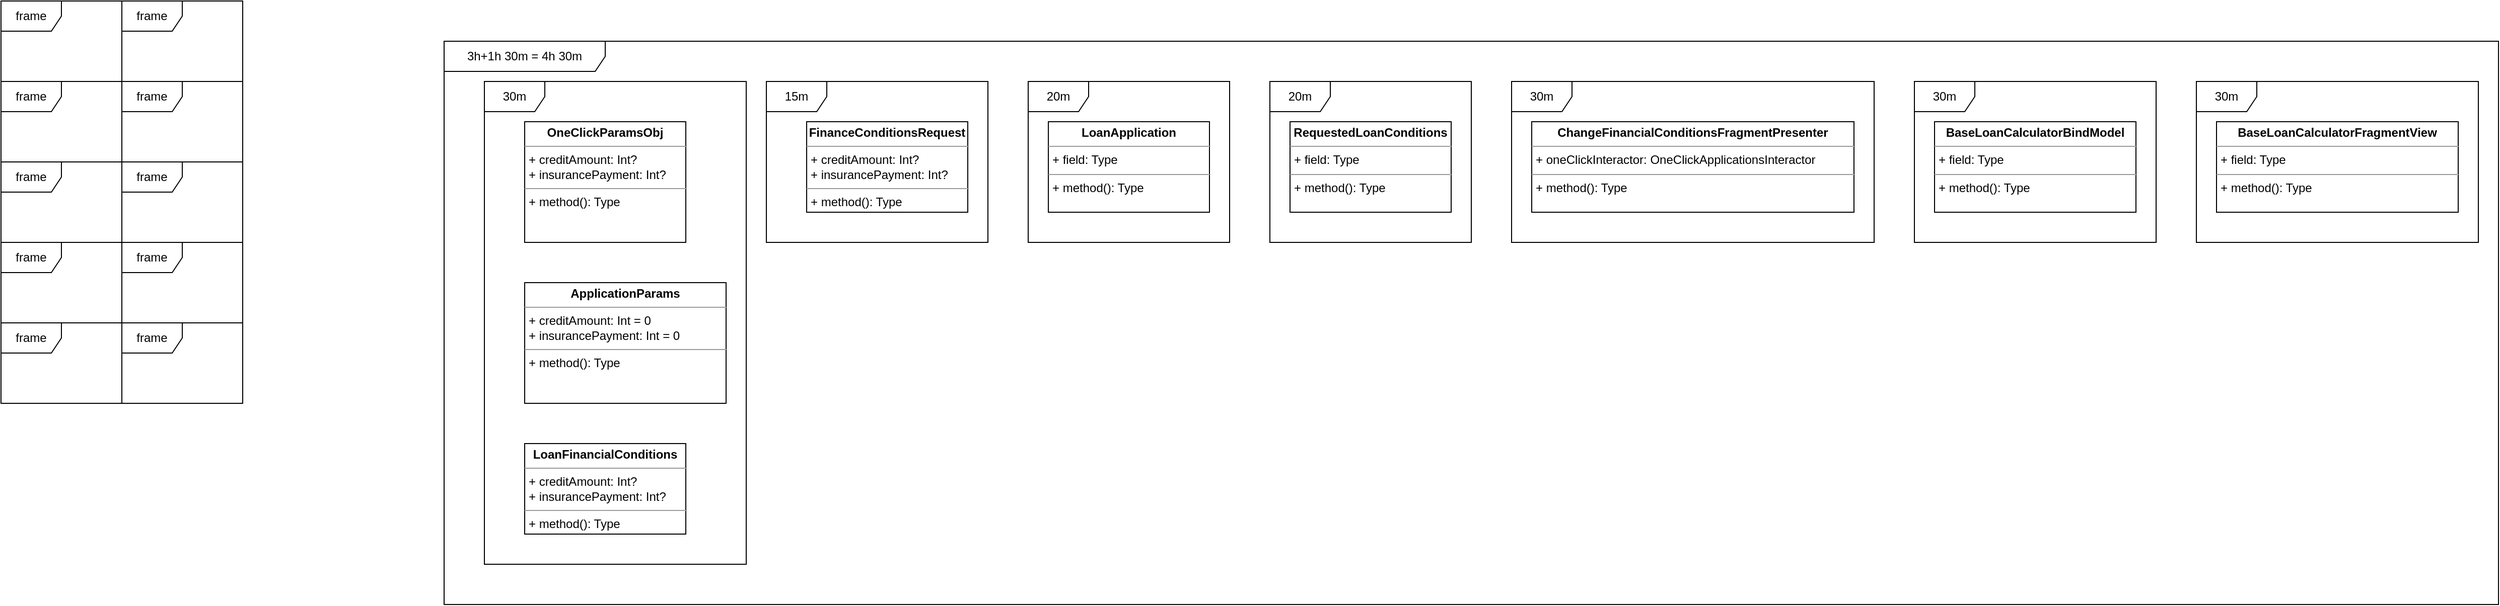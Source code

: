 <mxfile version="15.7.4" type="github">
  <diagram id="GZCWCyq-1ln4gcWg8G_8" name="Page-1">
    <mxGraphModel dx="677" dy="368" grid="1" gridSize="10" guides="1" tooltips="1" connect="1" arrows="1" fold="1" page="1" pageScale="1" pageWidth="850" pageHeight="1100" math="0" shadow="0">
      <root>
        <mxCell id="0" />
        <mxCell id="1" parent="0" />
        <mxCell id="FaPX97W4eVH31QEpolnj-1" value="frame" style="shape=umlFrame;whiteSpace=wrap;html=1;" vertex="1" parent="1">
          <mxGeometry width="120" height="80" as="geometry" />
        </mxCell>
        <mxCell id="FaPX97W4eVH31QEpolnj-2" value="frame" style="shape=umlFrame;whiteSpace=wrap;html=1;" vertex="1" parent="1">
          <mxGeometry y="80" width="120" height="80" as="geometry" />
        </mxCell>
        <mxCell id="FaPX97W4eVH31QEpolnj-3" value="frame" style="shape=umlFrame;whiteSpace=wrap;html=1;" vertex="1" parent="1">
          <mxGeometry y="160" width="120" height="80" as="geometry" />
        </mxCell>
        <mxCell id="FaPX97W4eVH31QEpolnj-4" value="frame" style="shape=umlFrame;whiteSpace=wrap;html=1;" vertex="1" parent="1">
          <mxGeometry x="120" width="120" height="80" as="geometry" />
        </mxCell>
        <mxCell id="FaPX97W4eVH31QEpolnj-5" value="frame" style="shape=umlFrame;whiteSpace=wrap;html=1;" vertex="1" parent="1">
          <mxGeometry x="120" y="80" width="120" height="80" as="geometry" />
        </mxCell>
        <mxCell id="FaPX97W4eVH31QEpolnj-6" value="frame" style="shape=umlFrame;whiteSpace=wrap;html=1;" vertex="1" parent="1">
          <mxGeometry x="120" y="160" width="120" height="80" as="geometry" />
        </mxCell>
        <mxCell id="FaPX97W4eVH31QEpolnj-7" value="frame" style="shape=umlFrame;whiteSpace=wrap;html=1;" vertex="1" parent="1">
          <mxGeometry y="240" width="120" height="80" as="geometry" />
        </mxCell>
        <mxCell id="FaPX97W4eVH31QEpolnj-8" value="frame" style="shape=umlFrame;whiteSpace=wrap;html=1;" vertex="1" parent="1">
          <mxGeometry x="120" y="240" width="120" height="80" as="geometry" />
        </mxCell>
        <mxCell id="FaPX97W4eVH31QEpolnj-9" value="frame" style="shape=umlFrame;whiteSpace=wrap;html=1;" vertex="1" parent="1">
          <mxGeometry y="320" width="120" height="80" as="geometry" />
        </mxCell>
        <mxCell id="FaPX97W4eVH31QEpolnj-10" value="frame" style="shape=umlFrame;whiteSpace=wrap;html=1;" vertex="1" parent="1">
          <mxGeometry x="120" y="320" width="120" height="80" as="geometry" />
        </mxCell>
        <mxCell id="FaPX97W4eVH31QEpolnj-11" value="&lt;p style=&quot;margin: 0px ; margin-top: 4px ; text-align: center&quot;&gt;&lt;b&gt;OneClickParamsObj&lt;/b&gt;&lt;/p&gt;&lt;hr size=&quot;1&quot;&gt;&lt;p style=&quot;margin: 0px ; margin-left: 4px&quot;&gt;+ creditAmount: Int?&lt;/p&gt;&lt;p style=&quot;margin: 0px ; margin-left: 4px&quot;&gt;+ insurancePayment: Int?&lt;br&gt;&lt;/p&gt;&lt;hr size=&quot;1&quot;&gt;&lt;p style=&quot;margin: 0px ; margin-left: 4px&quot;&gt;+ method(): Type&lt;/p&gt;" style="verticalAlign=top;align=left;overflow=fill;fontSize=12;fontFamily=Helvetica;html=1;" vertex="1" parent="1">
          <mxGeometry x="520" y="120" width="160" height="120" as="geometry" />
        </mxCell>
        <mxCell id="FaPX97W4eVH31QEpolnj-12" value="&lt;p style=&quot;margin: 0px ; margin-top: 4px ; text-align: center&quot;&gt;&lt;b&gt;ApplicationParams&lt;/b&gt;&lt;/p&gt;&lt;hr size=&quot;1&quot;&gt;&lt;p style=&quot;margin: 0px ; margin-left: 4px&quot;&gt;+ creditAmount: Int = 0&lt;/p&gt;&lt;p style=&quot;margin: 0px ; margin-left: 4px&quot;&gt;+ insurancePayment: Int = 0&lt;br&gt;&lt;/p&gt;&lt;hr size=&quot;1&quot;&gt;&lt;p style=&quot;margin: 0px ; margin-left: 4px&quot;&gt;+ method(): Type&lt;/p&gt;" style="verticalAlign=top;align=left;overflow=fill;fontSize=12;fontFamily=Helvetica;html=1;" vertex="1" parent="1">
          <mxGeometry x="520" y="280" width="200" height="120" as="geometry" />
        </mxCell>
        <mxCell id="FaPX97W4eVH31QEpolnj-13" value="&lt;p style=&quot;margin: 0px ; margin-top: 4px ; text-align: center&quot;&gt;&lt;b&gt;LoanFinancialConditions&lt;/b&gt;&lt;/p&gt;&lt;hr size=&quot;1&quot;&gt;&lt;p style=&quot;margin: 0px ; margin-left: 4px&quot;&gt;+ creditAmount: Int?&lt;/p&gt;&lt;p style=&quot;margin: 0px ; margin-left: 4px&quot;&gt;+ insurancePayment: Int?&lt;br&gt;&lt;/p&gt;&lt;hr size=&quot;1&quot;&gt;&lt;p style=&quot;margin: 0px ; margin-left: 4px&quot;&gt;+ method(): Type&lt;/p&gt;" style="verticalAlign=top;align=left;overflow=fill;fontSize=12;fontFamily=Helvetica;html=1;" vertex="1" parent="1">
          <mxGeometry x="520" y="440" width="160" height="90" as="geometry" />
        </mxCell>
        <mxCell id="FaPX97W4eVH31QEpolnj-15" value="&lt;p style=&quot;margin: 0px ; margin-top: 4px ; text-align: center&quot;&gt;&lt;b&gt;FinanceConditionsRequest&lt;/b&gt;&lt;/p&gt;&lt;hr size=&quot;1&quot;&gt;&lt;p style=&quot;margin: 0px ; margin-left: 4px&quot;&gt;+ creditAmount: Int?&lt;/p&gt;&lt;p style=&quot;margin: 0px ; margin-left: 4px&quot;&gt;+ insurancePayment: Int?&lt;br&gt;&lt;/p&gt;&lt;hr size=&quot;1&quot;&gt;&lt;p style=&quot;margin: 0px ; margin-left: 4px&quot;&gt;+ method(): Type&lt;/p&gt;" style="verticalAlign=top;align=left;overflow=fill;fontSize=12;fontFamily=Helvetica;html=1;" vertex="1" parent="1">
          <mxGeometry x="800" y="120" width="160" height="90" as="geometry" />
        </mxCell>
        <mxCell id="FaPX97W4eVH31QEpolnj-16" value="&lt;p style=&quot;margin: 0px ; margin-top: 4px ; text-align: center&quot;&gt;&lt;b&gt;LoanApplication&lt;/b&gt;&lt;/p&gt;&lt;hr size=&quot;1&quot;&gt;&lt;p style=&quot;margin: 0px ; margin-left: 4px&quot;&gt;+ field: Type&lt;/p&gt;&lt;hr size=&quot;1&quot;&gt;&lt;p style=&quot;margin: 0px ; margin-left: 4px&quot;&gt;+ method(): Type&lt;/p&gt;" style="verticalAlign=top;align=left;overflow=fill;fontSize=12;fontFamily=Helvetica;html=1;" vertex="1" parent="1">
          <mxGeometry x="1040" y="120" width="160" height="90" as="geometry" />
        </mxCell>
        <mxCell id="FaPX97W4eVH31QEpolnj-17" value="&lt;p style=&quot;margin: 0px ; margin-top: 4px ; text-align: center&quot;&gt;&lt;b&gt;RequestedLoanConditions&lt;/b&gt;&lt;/p&gt;&lt;hr size=&quot;1&quot;&gt;&lt;p style=&quot;margin: 0px ; margin-left: 4px&quot;&gt;+ field: Type&lt;/p&gt;&lt;hr size=&quot;1&quot;&gt;&lt;p style=&quot;margin: 0px ; margin-left: 4px&quot;&gt;+ method(): Type&lt;/p&gt;" style="verticalAlign=top;align=left;overflow=fill;fontSize=12;fontFamily=Helvetica;html=1;" vertex="1" parent="1">
          <mxGeometry x="1280" y="120" width="160" height="90" as="geometry" />
        </mxCell>
        <mxCell id="FaPX97W4eVH31QEpolnj-18" value="&lt;p style=&quot;margin: 0px ; margin-top: 4px ; text-align: center&quot;&gt;&lt;b&gt;ChangeFinancialConditionsFragmentPresenter&lt;/b&gt;&lt;/p&gt;&lt;hr size=&quot;1&quot;&gt;&lt;p style=&quot;margin: 0px ; margin-left: 4px&quot;&gt;+ oneClickInteractor: OneClickApplicationsInteractor&lt;/p&gt;&lt;hr size=&quot;1&quot;&gt;&lt;p style=&quot;margin: 0px ; margin-left: 4px&quot;&gt;+ method(): Type&lt;/p&gt;" style="verticalAlign=top;align=left;overflow=fill;fontSize=12;fontFamily=Helvetica;html=1;" vertex="1" parent="1">
          <mxGeometry x="1520" y="120" width="320" height="90" as="geometry" />
        </mxCell>
        <mxCell id="FaPX97W4eVH31QEpolnj-19" value="&lt;p style=&quot;margin: 0px ; margin-top: 4px ; text-align: center&quot;&gt;&lt;b&gt;BaseLoanCalculatorBindModel&lt;/b&gt;&lt;/p&gt;&lt;hr size=&quot;1&quot;&gt;&lt;p style=&quot;margin: 0px ; margin-left: 4px&quot;&gt;+ field: Type&lt;/p&gt;&lt;hr size=&quot;1&quot;&gt;&lt;p style=&quot;margin: 0px ; margin-left: 4px&quot;&gt;+ method(): Type&lt;/p&gt;" style="verticalAlign=top;align=left;overflow=fill;fontSize=12;fontFamily=Helvetica;html=1;" vertex="1" parent="1">
          <mxGeometry x="1920" y="120" width="200" height="90" as="geometry" />
        </mxCell>
        <mxCell id="FaPX97W4eVH31QEpolnj-20" value="&lt;p style=&quot;margin: 0px ; margin-top: 4px ; text-align: center&quot;&gt;&lt;b&gt;BaseLoanCalculatorFragmentView&lt;/b&gt;&lt;/p&gt;&lt;hr size=&quot;1&quot;&gt;&lt;p style=&quot;margin: 0px ; margin-left: 4px&quot;&gt;+ field: Type&lt;/p&gt;&lt;hr size=&quot;1&quot;&gt;&lt;p style=&quot;margin: 0px ; margin-left: 4px&quot;&gt;+ method(): Type&lt;/p&gt;" style="verticalAlign=top;align=left;overflow=fill;fontSize=12;fontFamily=Helvetica;html=1;" vertex="1" parent="1">
          <mxGeometry x="2200" y="120" width="240" height="90" as="geometry" />
        </mxCell>
        <mxCell id="FaPX97W4eVH31QEpolnj-21" value="30m" style="shape=umlFrame;whiteSpace=wrap;html=1;" vertex="1" parent="1">
          <mxGeometry x="480" y="80" width="260" height="480" as="geometry" />
        </mxCell>
        <mxCell id="FaPX97W4eVH31QEpolnj-22" value="15m" style="shape=umlFrame;whiteSpace=wrap;html=1;" vertex="1" parent="1">
          <mxGeometry x="760" y="80" width="220" height="160" as="geometry" />
        </mxCell>
        <mxCell id="FaPX97W4eVH31QEpolnj-23" value="20m" style="shape=umlFrame;whiteSpace=wrap;html=1;" vertex="1" parent="1">
          <mxGeometry x="1020" y="80" width="200" height="160" as="geometry" />
        </mxCell>
        <mxCell id="FaPX97W4eVH31QEpolnj-24" value="20m" style="shape=umlFrame;whiteSpace=wrap;html=1;" vertex="1" parent="1">
          <mxGeometry x="1260" y="80" width="200" height="160" as="geometry" />
        </mxCell>
        <mxCell id="FaPX97W4eVH31QEpolnj-25" value="30m" style="shape=umlFrame;whiteSpace=wrap;html=1;" vertex="1" parent="1">
          <mxGeometry x="1500" y="80" width="360" height="160" as="geometry" />
        </mxCell>
        <mxCell id="FaPX97W4eVH31QEpolnj-26" value="30m" style="shape=umlFrame;whiteSpace=wrap;html=1;" vertex="1" parent="1">
          <mxGeometry x="1900" y="80" width="240" height="160" as="geometry" />
        </mxCell>
        <mxCell id="FaPX97W4eVH31QEpolnj-27" value="30m" style="shape=umlFrame;whiteSpace=wrap;html=1;" vertex="1" parent="1">
          <mxGeometry x="2180" y="80" width="280" height="160" as="geometry" />
        </mxCell>
        <mxCell id="FaPX97W4eVH31QEpolnj-28" value="3h+1h 30m = 4h 30m" style="shape=umlFrame;whiteSpace=wrap;html=1;width=160;height=30;" vertex="1" parent="1">
          <mxGeometry x="440" y="40" width="2040" height="560" as="geometry" />
        </mxCell>
      </root>
    </mxGraphModel>
  </diagram>
</mxfile>
